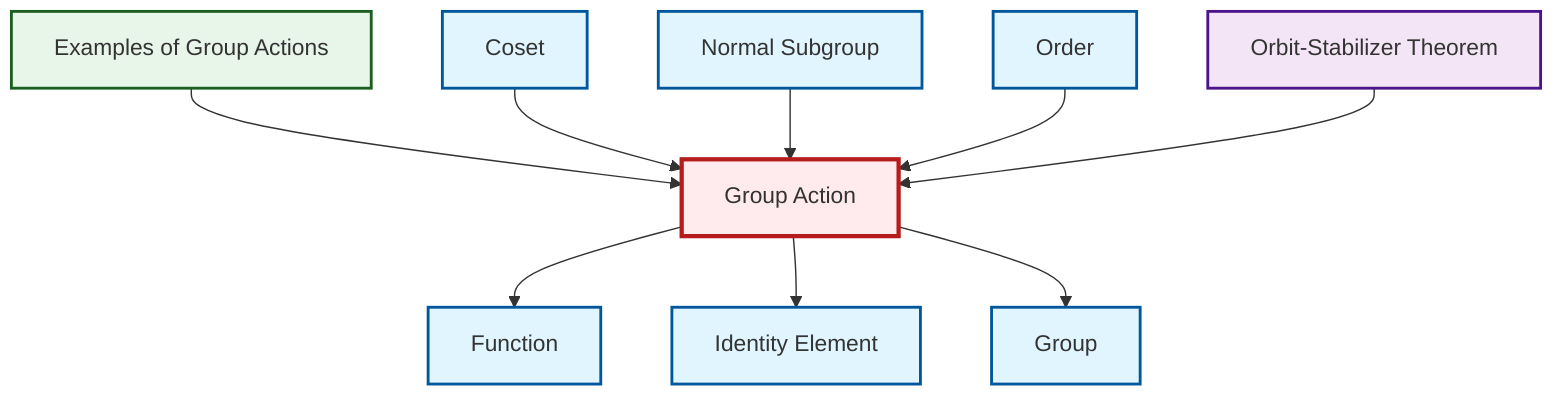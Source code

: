 graph TD
    classDef definition fill:#e1f5fe,stroke:#01579b,stroke-width:2px
    classDef theorem fill:#f3e5f5,stroke:#4a148c,stroke-width:2px
    classDef axiom fill:#fff3e0,stroke:#e65100,stroke-width:2px
    classDef example fill:#e8f5e9,stroke:#1b5e20,stroke-width:2px
    classDef current fill:#ffebee,stroke:#b71c1c,stroke-width:3px
    def-function["Function"]:::definition
    def-order["Order"]:::definition
    def-coset["Coset"]:::definition
    ex-group-action-examples["Examples of Group Actions"]:::example
    def-normal-subgroup["Normal Subgroup"]:::definition
    def-identity-element["Identity Element"]:::definition
    def-group["Group"]:::definition
    thm-orbit-stabilizer["Orbit-Stabilizer Theorem"]:::theorem
    def-group-action["Group Action"]:::definition
    ex-group-action-examples --> def-group-action
    def-coset --> def-group-action
    def-group-action --> def-function
    def-normal-subgroup --> def-group-action
    def-order --> def-group-action
    thm-orbit-stabilizer --> def-group-action
    def-group-action --> def-identity-element
    def-group-action --> def-group
    class def-group-action current